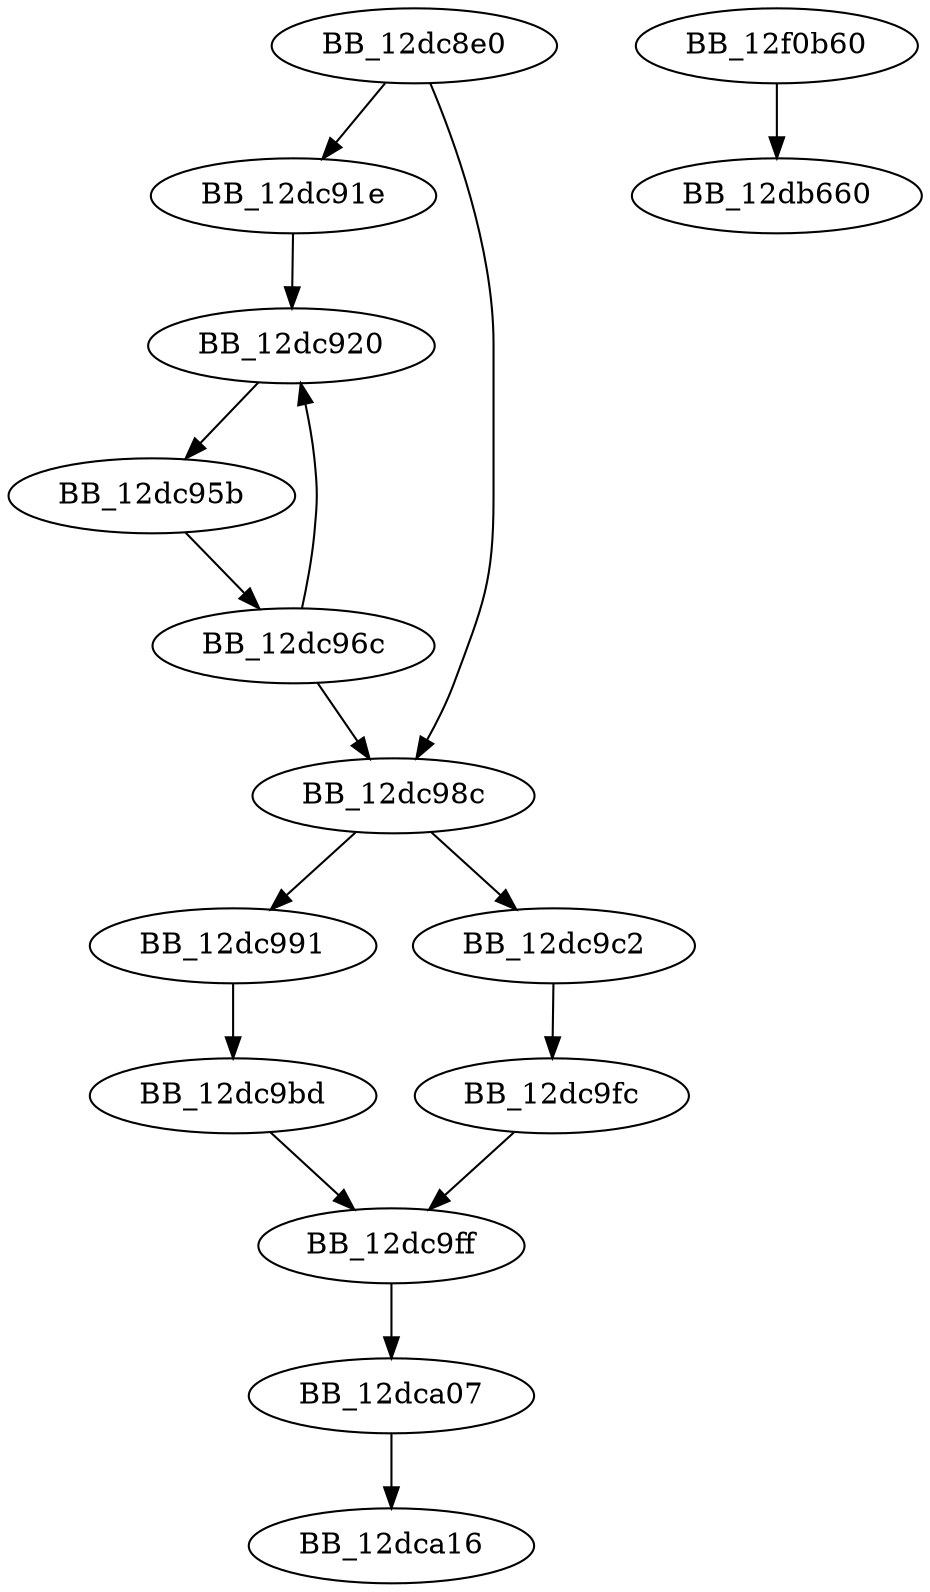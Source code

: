 DiGraph sub_12DC8E0{
BB_12dc8e0->BB_12dc91e
BB_12dc8e0->BB_12dc98c
BB_12dc91e->BB_12dc920
BB_12dc920->BB_12dc95b
BB_12dc95b->BB_12dc96c
BB_12dc96c->BB_12dc920
BB_12dc96c->BB_12dc98c
BB_12dc98c->BB_12dc991
BB_12dc98c->BB_12dc9c2
BB_12dc991->BB_12dc9bd
BB_12dc9bd->BB_12dc9ff
BB_12dc9c2->BB_12dc9fc
BB_12dc9fc->BB_12dc9ff
BB_12dc9ff->BB_12dca07
BB_12dca07->BB_12dca16
BB_12f0b60->BB_12db660
}

